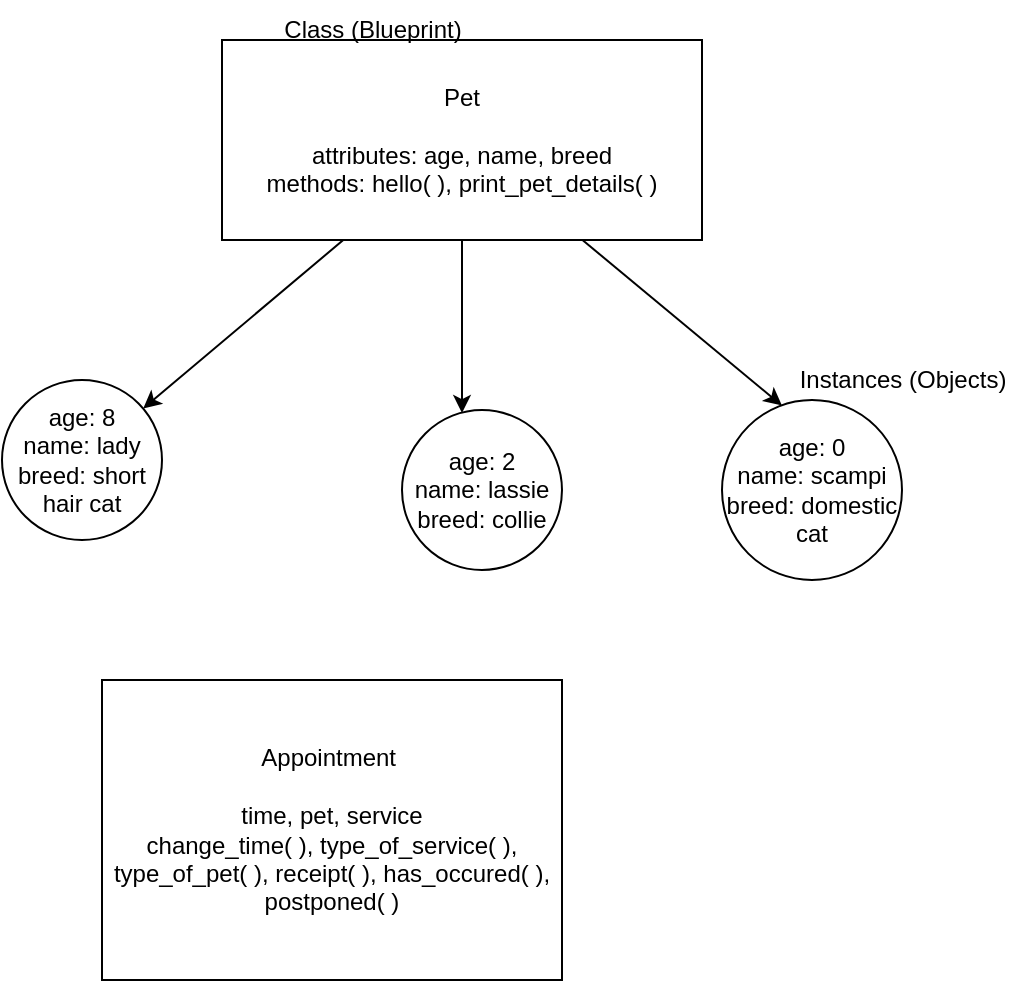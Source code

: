 <mxfile>
    <diagram id="OwD7j46-rCLoCxwPuom8" name="Page-1">
        <mxGraphModel dx="1033" dy="342" grid="1" gridSize="10" guides="1" tooltips="1" connect="1" arrows="1" fold="1" page="1" pageScale="1" pageWidth="850" pageHeight="1100" math="0" shadow="0">
            <root>
                <mxCell id="0"/>
                <mxCell id="1" parent="0"/>
                <mxCell id="4" style="edgeStyle=none;html=1;" edge="1" parent="1" source="2" target="3">
                    <mxGeometry relative="1" as="geometry"/>
                </mxCell>
                <mxCell id="6" style="edgeStyle=none;html=1;entryX=0.375;entryY=0.019;entryDx=0;entryDy=0;entryPerimeter=0;" edge="1" parent="1" source="2" target="5">
                    <mxGeometry relative="1" as="geometry"/>
                </mxCell>
                <mxCell id="8" style="edgeStyle=none;html=1;entryX=0.333;entryY=0.031;entryDx=0;entryDy=0;entryPerimeter=0;" edge="1" parent="1" source="2" target="7">
                    <mxGeometry relative="1" as="geometry"/>
                </mxCell>
                <mxCell id="2" value="Pet&lt;br&gt;&lt;br&gt;attributes: age, name, breed&lt;br&gt;methods: hello( ), print_pet_details( )" style="whiteSpace=wrap;html=1;" vertex="1" parent="1">
                    <mxGeometry x="250" y="140" width="240" height="100" as="geometry"/>
                </mxCell>
                <mxCell id="3" value="age: 8&lt;br&gt;name: lady&lt;br&gt;breed: short hair cat" style="ellipse;whiteSpace=wrap;html=1;" vertex="1" parent="1">
                    <mxGeometry x="140" y="310" width="80" height="80" as="geometry"/>
                </mxCell>
                <mxCell id="5" value="age: 2&lt;br&gt;name: lassie&lt;br&gt;breed: collie" style="ellipse;whiteSpace=wrap;html=1;" vertex="1" parent="1">
                    <mxGeometry x="340" y="325" width="80" height="80" as="geometry"/>
                </mxCell>
                <mxCell id="7" value="age: 0&lt;br&gt;name: scampi&lt;br&gt;breed: domestic cat" style="ellipse;whiteSpace=wrap;html=1;" vertex="1" parent="1">
                    <mxGeometry x="500" y="320" width="90" height="90" as="geometry"/>
                </mxCell>
                <mxCell id="9" value="Class (Blueprint)" style="text;html=1;align=center;verticalAlign=middle;resizable=0;points=[];autosize=1;strokeColor=none;fillColor=none;" vertex="1" parent="1">
                    <mxGeometry x="270" y="120" width="110" height="30" as="geometry"/>
                </mxCell>
                <mxCell id="10" value="Instances (Objects)" style="text;html=1;align=center;verticalAlign=middle;resizable=0;points=[];autosize=1;strokeColor=none;fillColor=none;" vertex="1" parent="1">
                    <mxGeometry x="525" y="295" width="130" height="30" as="geometry"/>
                </mxCell>
                <mxCell id="11" value="Appointment&amp;nbsp;&lt;br&gt;&lt;br&gt;time, pet, service&lt;br&gt;change_time( ), type_of_service( ), type_of_pet( ), receipt( ), has_occured( ), postponed( )" style="whiteSpace=wrap;html=1;" vertex="1" parent="1">
                    <mxGeometry x="190" y="460" width="230" height="150" as="geometry"/>
                </mxCell>
            </root>
        </mxGraphModel>
    </diagram>
</mxfile>